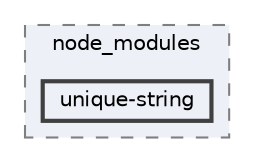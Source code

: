 digraph "pkiclassroomrescheduler/src/main/frontend/node_modules/unique-string"
{
 // LATEX_PDF_SIZE
  bgcolor="transparent";
  edge [fontname=Helvetica,fontsize=10,labelfontname=Helvetica,labelfontsize=10];
  node [fontname=Helvetica,fontsize=10,shape=box,height=0.2,width=0.4];
  compound=true
  subgraph clusterdir_72953eda66ccb3a2722c28e1c3e6c23b {
    graph [ bgcolor="#edf0f7", pencolor="grey50", label="node_modules", fontname=Helvetica,fontsize=10 style="filled,dashed", URL="dir_72953eda66ccb3a2722c28e1c3e6c23b.html",tooltip=""]
  dir_960e37ae2cc4bad3dea1e2dab9b9a415 [label="unique-string", fillcolor="#edf0f7", color="grey25", style="filled,bold", URL="dir_960e37ae2cc4bad3dea1e2dab9b9a415.html",tooltip=""];
  }
}
